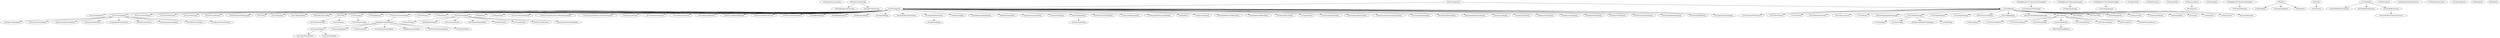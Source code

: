 digraph {
        "0x82e6dc4" [label="21TAccountCharacterData"];
        "0x82e6f9c" [label="22TPingPongFrameStrategy"];
        "0x82e6fc0" [label="18TLoopFrameStrategy"];
        "0x82e706c" [label="18TNextFrameStrategy"];
        "0x82e83bc" [label="15CLenshelpWindow"];
        "0x82e83e0" [label="21CGUIContextMenuAction"];
        "0x82e8400" [label="15CGUIContextMenu"];
        "0x82e8424" [label="18CObjectContextMenu"];
        "0x82e8448" [label="19CConsoleContextMenu"];
        "0x82e8470" [label="22CConsoleTabContextMenu"];
        "0x82e8494" [label="18CAttackContextMenu"];
        "0x82e84b8" [label="21CBuddylistContextMenu"];
        "0x82e84d8" [label="16CEditContextMenu"];
        "0x82e84fc" [label="19CAutomapContextMenu"];
        "0x82e8520" [label="18CSkillsContextMenu"];
        "0x82e8544" [label="21CWaresListContextMenu"];
        "0x82e8e58" [label="10TSingletonI21TContainerViewManagerE"];
        "0x82e8e60" [label="21TContainerViewManager"];
        "0x82e9fc8" [label="15TMessageStorage"];
        "0x82e9fd4" [label="10TSingletonI15TMessageStorageE"];
        "0x82e9fdc" [label="10TSingletonI17TInventoryStorageE"];
        "0x82e9fe4" [label="17TInventoryStorage"];
        "0x82ea6a4" [label="14CGUITextWindow"];
        "0x82ea6c8" [label="18CConsoleTextWindow"];
        "0x82ea6e4" [label="11CConsoleTab"];
        "0x82ea704" [label="17CConsoleTabWindow"];
        "0x82ea728" [label="18CCooldownBarWindow"];
        "0x82ea748" [label="14CConsoleWindow"];
        "0x82ec564" [label="16CGUIDecorateLine"];
        "0x82ec580" [label="11CGUIResizer"];
        "0x82ec5a0" [label="15CGUIFrameWindow"];
        "0x82ec5c8" [label="25CGUIWrappingTextRectangle"];
        "0x82ec5e8" [label="17CGUITextRectangle"];
        "0x82ec610" [label="23CGUIFormatTextRectangle"];
        "0x82ec630" [label="17CGUISpriteResizer"];
        "0x82ec650" [label="17CGUIObjectDisplay"];
        "0x82ec674" [label="19CGUICreatureDisplay"];
        "0x82ec694" [label="15CGUISkinDisplay"];
        "0x82ec6c0" [label="28CGUITutorialHintImageDisplay"];
        "0x82ec6dc" [label="10CGUIButton"];
        "0x82ec6fc" [label="17CGUIColoredButton"];
        "0x82ec71c" [label="17CGUITextureButton"];
        "0x82ec73c" [label="15CGUIFlashButton"];
        "0x82ec75c" [label="14CGUITextButton"];
        "0x82ec77c" [label="15CGUICheckButton"];
        "0x82ec7a0" [label="19CGUITextCheckButton"];
        "0x82ec7c0" [label="16CGUIRotateButton"];
        "0x82ec7d8" [label="8CGUILink"];
        "0x82ec7f4" [label="12CGUICheckbox"];
        "0x82ec810" [label="10CGUISlider"];
        "0x82ec830" [label="16CGUIButtonSlider"];
        "0x82ec84c" [label="13CGUIScrollbar"];
        "0x82ec870" [label="19CGUIButtonScrollbar"];
        "0x82ec888" [label="8CGUIEdit"];
        "0x82ec8a8" [label="16CGUIPasswordEdit"];
        "0x82ec8c4" [label="12CGUIEditArea"];
        "0x82ec8e0" [label="11CGUIListbox"];
        "0x82ec900" [label="15CGUIProgressbar"];
        "0x82edee8" [label="13CDialogWindow"];
        "0x82edf0c" [label="20CSimpleContentWindow"];
        "0x82edf2c" [label="14CContentWindow"];
        "0x82ee238" [label="21CGenericContentWindow"];
        "0x82eea18" [label="13CGUIComponent"];
        "0x82eea30" [label="13CGUIComposite"];
        "0x82eea4c" [label="11CGUIElement"];
        "0x82eea68" [label="12CObjectTimer"];
        "0x82f8698" [label="13CMainFrameLin"];
        "0x82f886c" [label="11CMainWindow"];
        "0x82f8888" [label="12CTitleWindow"];
        "0x82f88a4" [label="13CSeparatorBar"];
        "0x82f8ad8" [label="15CGUIContentBody"];
        "0x82f8ae4" [label="19CUnjustPointsWindow"];
        "0x82f9938" [label="9CMapFrame"];
        "0x82f9954" [label="10CMapWindow"];
        "0x82f9e34" [label="13CPlayerSocket"];
        "0x82fa694" [label="10CStopwatch"];
        "0x82fa70c" [label="14TStopwatchBase"];
        "0x82faab8" [label="13CPlayerAppLin"];
        "0x82fb69c" [label="10TSingletonI15TPremiumManagerE"];
        "0x82fb6a4" [label="15TPremiumManager"];
        "0x8301f44" [label="7TReport"];
        "0x83020ac" [label="11TNameReport"];
        "0x83020b8" [label="16TStatementReport"];
        "0x83020c4" [label="10TBotReport"];
        "0x8302590" [label="8CSurface"];
        "0x830293c" [label="10CSurfaceGL"];
        "0x8303210" [label="11CTextBuffer"];
        "0x8303488" [label="22CTextBufferNPCsChannel"];
        "0x8303494" [label="20CTextBufferAddressee"];
        "0x83034a0" [label="18CTextBufferChannel"];
        "0x83034ac" [label="29CTextBufferPrivateChatChannel"];
        "0x830353c" [label="12TMyException"];
        "0x8303574" [label="22TRandomNumberGenerator"];
        "0x830371c" [label="17TXTEASymmetricKey"];
        "0x8303bb4" [label="13CMessageQueue"];
        "0x8303ca4" [label="10TBuddyData"];
        "0x8303d50" [label="9THostData"];
        "0x8303e40" [label="13CAttackWindow"];
        "0x8304064" [label="14CAutomapWindow"];
        "0x8304084" [label="15CAutomapDisplay"];
        "0x83040a0" [label="12CAutomapRose"];
        "0x830434c" [label="16CBuddylistWindow"];
        "0x8304470" [label="13CButtonWindow"];
        "0x8304624" [label="19CCombatButtonWindow"];
        "0x83047d0" [label="16TContainerWindow"];
        "0x8304808" [label="N16TContainerWindow14TWindowContentE"];
        "0x8304844" [label="N16TContainerWindow13TWindowFooterE"];
        "0x8304c38" [label="9CCapacity"];
        "0x8304c54" [label="11CSoulpoints"];
        "0x8304c70" [label="13CBlessingIcon"];
        "0x8304c8c" [label="13CPlayerStates"];
        "0x8304cac" [label="16CInventoryWindow"];
        "0x8304cd0" [label="21CSmallInventoryWindow"];
        "0x8304cec" [label="12CPurseButton"];
        "0x8304d10" [label="18CMiniPremiumButton"];
        "0x8305318" [label="19CBigInventoryWindow"];
        "0x83053a4" [label="20CPremiumButtonWindow"];
        "0x83053c8" [label="18CPremiumWindowBody"];
        "0x83053e8" [label="14CPremiumWindow"];
        "0x83057a0" [label="13CSkillsWindow"];
        "0x8305974" [label="13CStatusWindow"];
        "0x8305b2c" [label="19CTradePreviewWindow"];
        "0x8305b4c" [label="17CTradeNamesWindow"];
        "0x8305b70" [label="18CTradeAcceptWindow"];
        "0x8305b8c" [label="12CTradeWindow"];
        "0x8305bb4" [label="22CNPCTradeBuySellWindow"];
        "0x8305bd8" [label="20CNPCTradeWaresWindow"];
        "0x8305bfc" [label="19CNPCTradeDealWindow"];
        "0x8305c1c" [label="15CNPCTradeWindow"];
        "0x8306348" [label="16CUnjustPointsBar"];
        "0x8306370" [label="23CUnjustPointsWindowBody"];
        "0x8306628" [label="15CAddBuddyDialog"];
        "0x8306648" [label="16CEditBuddyDialog"];
        "0x830681c" [label="16CBugreportDialog"];
        "0x8306960" [label="14CChannelDialog"];
        "0x8306988" [label="24CChannelInvitationDialog"];
        "0x8306ba0" [label="21CSimpleEditTextDialog"];
        "0x8306bc0" [label="15CEditListDialog"];
        "0x8306be8" [label="22CEditAutomapFlagDialog"];
        "0x8306f2c" [label="15CEditTextDialog"];
        "0x8307144" [label="16CEnterGameDialog"];
        "0x830716c" [label="22CSelectCharacterDialog"];
        "0x830718c" [label="15CDownloadDialog"];
        "0x83071a8" [label="11CExitDialog"];
        "0x830756c" [label="15CGUIModalDialog"];
        "0x8307588" [label="12CYesNoDialog"];
        "0x83075a8" [label="16CEnterTextDialog"];
        "0x83075cc" [label="21TGUIServerModalDialog"];
        "0x83075f0" [label="21CErrorFileEntryDialog"];
        "0x830761c" [label="27TExportDataSuccessfulDialog"];
        "0x8307ad8" [label="9CHelpMenu"];
        "0x8307c98" [label="17CIgnoreListDialog"];
        "0x8307f80" [label="25CMarketBrowseOffersDialog"];
        "0x8307fa8" [label="22CMarketOwnOffersDialog"];
        "0x83081b4" [label="18CMoveObjectsDialog"];
        "0x83087f8" [label="12COptionsMenu"];
        "0x830881c" [label="21CGeneralOptionsDialog"];
        "0x8308844" [label="22CGraphicsOptionsDialog"];
        "0x8308884" [label="30CAdvancedGraphicsOptionsDialog"];
        "0x83088a8" [label="21CConsoleOptionsDialog"];
        "0x83088cc" [label="20CHotkeyOptionsDialog"];
        "0x83088f4" [label="24CCloneHotkeyPresetDialog"];
        "0x830891c" [label="25CRemoveHotkeyPresetDialog"];
        "0x8308fe4" [label="17CGUIPresetListbox"];
        "0x8309068" [label="15CQuestLogDialog"];
        "0x8309088" [label="16CQuestLineDialog"];
        "0x8309480" [label="18CReportStep1Dialog"];
        "0x83094a4" [label="18CReportStep2Dialog"];
        "0x83094c8" [label="18CReportStep3Dialog"];
        "0x83097a8" [label="19CSelectOutfitDialog"];
        "0x830995c" [label="23CSurveyInvitationDialog"];
        "0x8309a80" [label="23CTutorialHintMenuDialog"];
        "0x8309aa4" [label="19CTutorialHintDialog"];
        "0x8309c64" [label="11CWaitDialog"];
        "0x8309c88" [label="21CLoginQueueWaitDialog"];


        "0x82e706c" -> "0x82e6f9c";
        "0x82e706c" -> "0x82e6fc0";
        "0x82eea30" -> "0x82e83bc";
        "0x82eea4c" -> "0x82e83e0";
        "0x82eea30" -> "0x82e8400";
        "0x82e8400" -> "0x82e8424";
        "0x82e8400" -> "0x82e8448";
        "0x82e8400" -> "0x82e8470";
        "0x82e8400" -> "0x82e8494";
        "0x82e8400" -> "0x82e84b8";
        "0x82e8400" -> "0x82e84d8";
        "0x82e8400" -> "0x82e84fc";
        "0x82e8400" -> "0x82e8520";
        "0x82e8400" -> "0x82e8544";
        "0x82e8e58" -> "0x82e8e60";
        "0x82e9fd4" -> "0x82e9fc8";
        "0x82e9fdc" -> "0x82e9fe4";
        "0x82eea4c" -> "0x82ea6a4";
        "0x82eea30" -> "0x82ea6c8";
        "0x82eea4c" -> "0x82ea6e4";
        "0x82eea30" -> "0x82ea704";
        "0x82eea4c" -> "0x82ea728";
        "0x82eea30" -> "0x82ea748";
        "0x82eea4c" -> "0x82ec564";
        "0x82eea4c" -> "0x82ec580";
        "0x82eea30" -> "0x82ec5a0";
        "0x82eea4c" -> "0x82ec5c8";
        "0x82eea4c" -> "0x82ec5e8";
        "0x82eea30" -> "0x82ec610";
        "0x82eea4c" -> "0x82ec630";
        "0x82eea4c" -> "0x82ec650";
        "0x82eea4c" -> "0x82ec674";
        "0x82eea4c" -> "0x82ec694";
        "0x82eea4c" -> "0x82ec6c0";
        "0x82eea4c" -> "0x82ec6dc";
        "0x82ec6dc" -> "0x82ec6fc";
        "0x82ec6dc" -> "0x82ec71c";
        "0x82ec6dc" -> "0x82ec73c";
        "0x82ec6dc" -> "0x82ec75c";
        "0x82ec6dc" -> "0x82ec77c";
        "0x82ec75c" -> "0x82ec7a0";
        "0x82ec6dc" -> "0x82ec7c0";
        "0x82eea30" -> "0x82ec7d8";
        "0x82eea30" -> "0x82ec7f4";
        "0x82eea4c" -> "0x82ec810";
        "0x82eea30" -> "0x82ec830";
        "0x82eea4c" -> "0x82ec84c";
        "0x82eea30" -> "0x82ec870";
        "0x82eea30" -> "0x82ec888";
        "0x82ec888" -> "0x82ec8a8";
        "0x82ec888" -> "0x82ec8c4";
        "0x82eea30" -> "0x82ec8e0";
        "0x82eea4c" -> "0x82ec900";
        "0x82eea30" -> "0x82edee8";
        "0x82ee238" -> "0x82edf0c";
        "0x82edf0c" -> "0x82edf2c";
        "0x82eea30" -> "0x82ee238";
        "0x82eea18" -> "0x82eea30";
        "0x82eea18" -> "0x82eea4c";
        "0x82eea30" -> "0x82f886c";
        "0x82eea30" -> "0x82f8888";
        "0x82eea4c" -> "0x82f88a4";
        "0x82eea30" -> "0x82f8ad8";
        "0x82edf2c" -> "0x82f8ae4";
        "0x82eea30" -> "0x82f9938";
        "0x82eea30" -> "0x82f9954";
        "0x82fa70c" -> "0x82fa694";
        "0x82fb69c" -> "0x82fb6a4";
        "0x8301f44" -> "0x83020ac";
        "0x8301f44" -> "0x83020b8";
        "0x8301f44" -> "0x83020c4";
        "0x8302590" -> "0x830293c";
        "0x8303210" -> "0x8303488";
        "0x8303210" -> "0x8303494";
        "0x8303210" -> "0x83034a0";
        "0x83034a0" -> "0x83034ac";
        "0x82f8ad8" -> "0x8303e40";
        "0x82edf0c" -> "0x8304064";
        "0x82eea4c" -> "0x8304084";
        "0x82eea4c" -> "0x83040a0";
        "0x82f8ad8" -> "0x830434c";
        "0x82edf0c" -> "0x8304470";
        "0x82eea30" -> "0x8304624";
        "0x82f8ad8" -> "0x83047d0";
        "0x82eea30" -> "0x8304808";
        "0x82eea30" -> "0x8304844";
        "0x82eea4c" -> "0x8304c38";
        "0x82eea4c" -> "0x8304c54";
        "0x82ec694" -> "0x8304c70";
        "0x82eea4c" -> "0x8304c8c";
        "0x82eea30" -> "0x8304cac";
        "0x82edf0c" -> "0x8304cd0";
        "0x82ec6dc" -> "0x8304cec";
        "0x82ec6dc" -> "0x8304d10";
        "0x82edf0c" -> "0x8305318";
        "0x82edf0c" -> "0x83053a4";
        "0x82f8ad8" -> "0x83053c8";
        "0x82edf2c" -> "0x83053e8";
        "0x82f8ad8" -> "0x83057a0";
        "0x82edf0c" -> "0x8305974";
        "0x82eea30" -> "0x8305b2c";
        "0x82eea30" -> "0x8305b4c";
        "0x82eea30" -> "0x8305b70";
        "0x82f8ad8" -> "0x8305b8c";
        "0x82eea30" -> "0x8305bb4";
        "0x82eea30" -> "0x8305bd8";
        "0x82eea30" -> "0x8305bfc";
        "0x82f8ad8" -> "0x8305c1c";
        "0x82eea4c" -> "0x8306348";
        "0x82f8ad8" -> "0x8306370";
        "0x82eea30" -> "0x8306628";
        "0x82eea30" -> "0x8306648";
        "0x82eea30" -> "0x830681c";
        "0x82eea30" -> "0x8306960";
        "0x82eea30" -> "0x8306988";
        "0x82eea30" -> "0x8306ba0";
        "0x82eea30" -> "0x8306bc0";
        "0x82eea30" -> "0x8306be8";
        "0x8306ba0" -> "0x8306f2c";
        "0x82eea30" -> "0x8307144";
        "0x82eea30" -> "0x830716c";
        "0x82eea30" -> "0x830718c";
        "0x82ec5e8" -> "0x83071a8";
        "0x82eea30" -> "0x830756c";
        "0x82ec5e8" -> "0x8307588";
        "0x830756c" -> "0x83075a8";
        "0x82eea30" -> "0x83075cc";
        "0x82eea30" -> "0x83075f0";
        "0x82eea30" -> "0x830761c";
        "0x82eea30" -> "0x8307ad8";
        "0x82eea30" -> "0x8307c98";
        "0x82eea30" -> "0x8307f80";
        "0x82eea30" -> "0x8307fa8";
        "0x82eea30" -> "0x83081b4";
        "0x82eea30" -> "0x83087f8";
        "0x82eea30" -> "0x830881c";
        "0x82eea30" -> "0x8308844";
        "0x82eea30" -> "0x8308884";
        "0x82eea30" -> "0x83088a8";
        "0x82eea30" -> "0x83088cc";
        "0x82eea30" -> "0x83088f4";
        "0x82ec5e8" -> "0x830891c";
        "0x82ec8e0" -> "0x8308fe4";
        "0x82eea30" -> "0x8309068";
        "0x82eea30" -> "0x8309088";
        "0x82eea30" -> "0x8309480";
        "0x82eea30" -> "0x83094a4";
        "0x82eea30" -> "0x83094c8";
        "0x82eea30" -> "0x83097a8";
        "0x82eea30" -> "0x830995c";
        "0x82eea30" -> "0x8309a80";
        "0x82eea30" -> "0x8309aa4";
        "0x82ec5e8" -> "0x8309c64";
        "0x82eea30" -> "0x8309c88";
}
